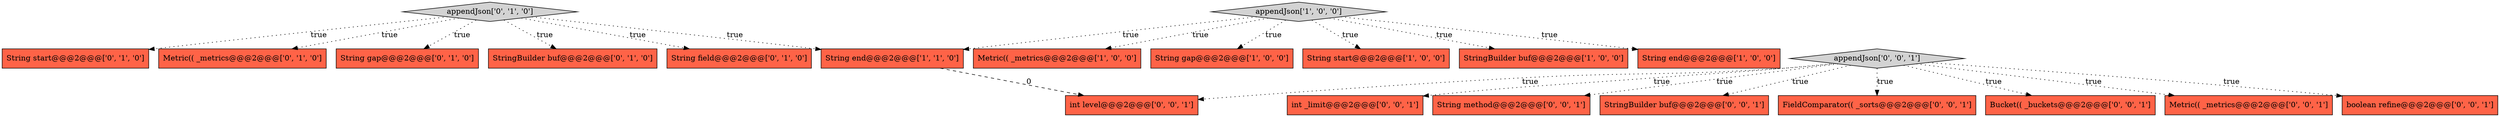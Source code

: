 digraph {
21 [style = filled, label = "int level@@@2@@@['0', '0', '1']", fillcolor = tomato, shape = box image = "AAA0AAABBB3BBB"];
5 [style = filled, label = "Metric(( _metrics@@@2@@@['1', '0', '0']", fillcolor = tomato, shape = box image = "AAA0AAABBB1BBB"];
9 [style = filled, label = "String start@@@2@@@['0', '1', '0']", fillcolor = tomato, shape = box image = "AAA0AAABBB2BBB"];
7 [style = filled, label = "appendJson['0', '1', '0']", fillcolor = lightgray, shape = diamond image = "AAA0AAABBB2BBB"];
13 [style = filled, label = "boolean refine@@@2@@@['0', '0', '1']", fillcolor = tomato, shape = box image = "AAA0AAABBB3BBB"];
18 [style = filled, label = "int _limit@@@2@@@['0', '0', '1']", fillcolor = tomato, shape = box image = "AAA0AAABBB3BBB"];
19 [style = filled, label = "String method@@@2@@@['0', '0', '1']", fillcolor = tomato, shape = box image = "AAA0AAABBB3BBB"];
2 [style = filled, label = "String gap@@@2@@@['1', '0', '0']", fillcolor = tomato, shape = box image = "AAA0AAABBB1BBB"];
20 [style = filled, label = "StringBuilder buf@@@2@@@['0', '0', '1']", fillcolor = tomato, shape = box image = "AAA0AAABBB3BBB"];
14 [style = filled, label = "FieldComparator(( _sorts@@@2@@@['0', '0', '1']", fillcolor = tomato, shape = box image = "AAA0AAABBB3BBB"];
3 [style = filled, label = "String start@@@2@@@['1', '0', '0']", fillcolor = tomato, shape = box image = "AAA0AAABBB1BBB"];
11 [style = filled, label = "Metric(( _metrics@@@2@@@['0', '1', '0']", fillcolor = tomato, shape = box image = "AAA0AAABBB2BBB"];
1 [style = filled, label = "appendJson['1', '0', '0']", fillcolor = lightgray, shape = diamond image = "AAA0AAABBB1BBB"];
8 [style = filled, label = "String gap@@@2@@@['0', '1', '0']", fillcolor = tomato, shape = box image = "AAA0AAABBB2BBB"];
6 [style = filled, label = "String end@@@2@@@['1', '1', '0']", fillcolor = tomato, shape = box image = "AAA0AAABBB1BBB"];
4 [style = filled, label = "StringBuilder buf@@@2@@@['1', '0', '0']", fillcolor = tomato, shape = box image = "AAA0AAABBB1BBB"];
10 [style = filled, label = "StringBuilder buf@@@2@@@['0', '1', '0']", fillcolor = tomato, shape = box image = "AAA0AAABBB2BBB"];
12 [style = filled, label = "String field@@@2@@@['0', '1', '0']", fillcolor = tomato, shape = box image = "AAA0AAABBB2BBB"];
17 [style = filled, label = "Bucket(( _buckets@@@2@@@['0', '0', '1']", fillcolor = tomato, shape = box image = "AAA0AAABBB3BBB"];
0 [style = filled, label = "String end@@@2@@@['1', '0', '0']", fillcolor = tomato, shape = box image = "AAA0AAABBB1BBB"];
15 [style = filled, label = "Metric(( _metrics@@@2@@@['0', '0', '1']", fillcolor = tomato, shape = box image = "AAA0AAABBB3BBB"];
16 [style = filled, label = "appendJson['0', '0', '1']", fillcolor = lightgray, shape = diamond image = "AAA0AAABBB3BBB"];
16->20 [style = dotted, label="true"];
1->0 [style = dotted, label="true"];
7->8 [style = dotted, label="true"];
7->10 [style = dotted, label="true"];
7->12 [style = dotted, label="true"];
16->18 [style = dotted, label="true"];
16->14 [style = dotted, label="true"];
16->13 [style = dotted, label="true"];
1->6 [style = dotted, label="true"];
7->9 [style = dotted, label="true"];
16->15 [style = dotted, label="true"];
7->11 [style = dotted, label="true"];
1->3 [style = dotted, label="true"];
1->5 [style = dotted, label="true"];
16->21 [style = dotted, label="true"];
6->21 [style = dashed, label="0"];
1->2 [style = dotted, label="true"];
16->17 [style = dotted, label="true"];
1->4 [style = dotted, label="true"];
16->19 [style = dotted, label="true"];
7->6 [style = dotted, label="true"];
}
